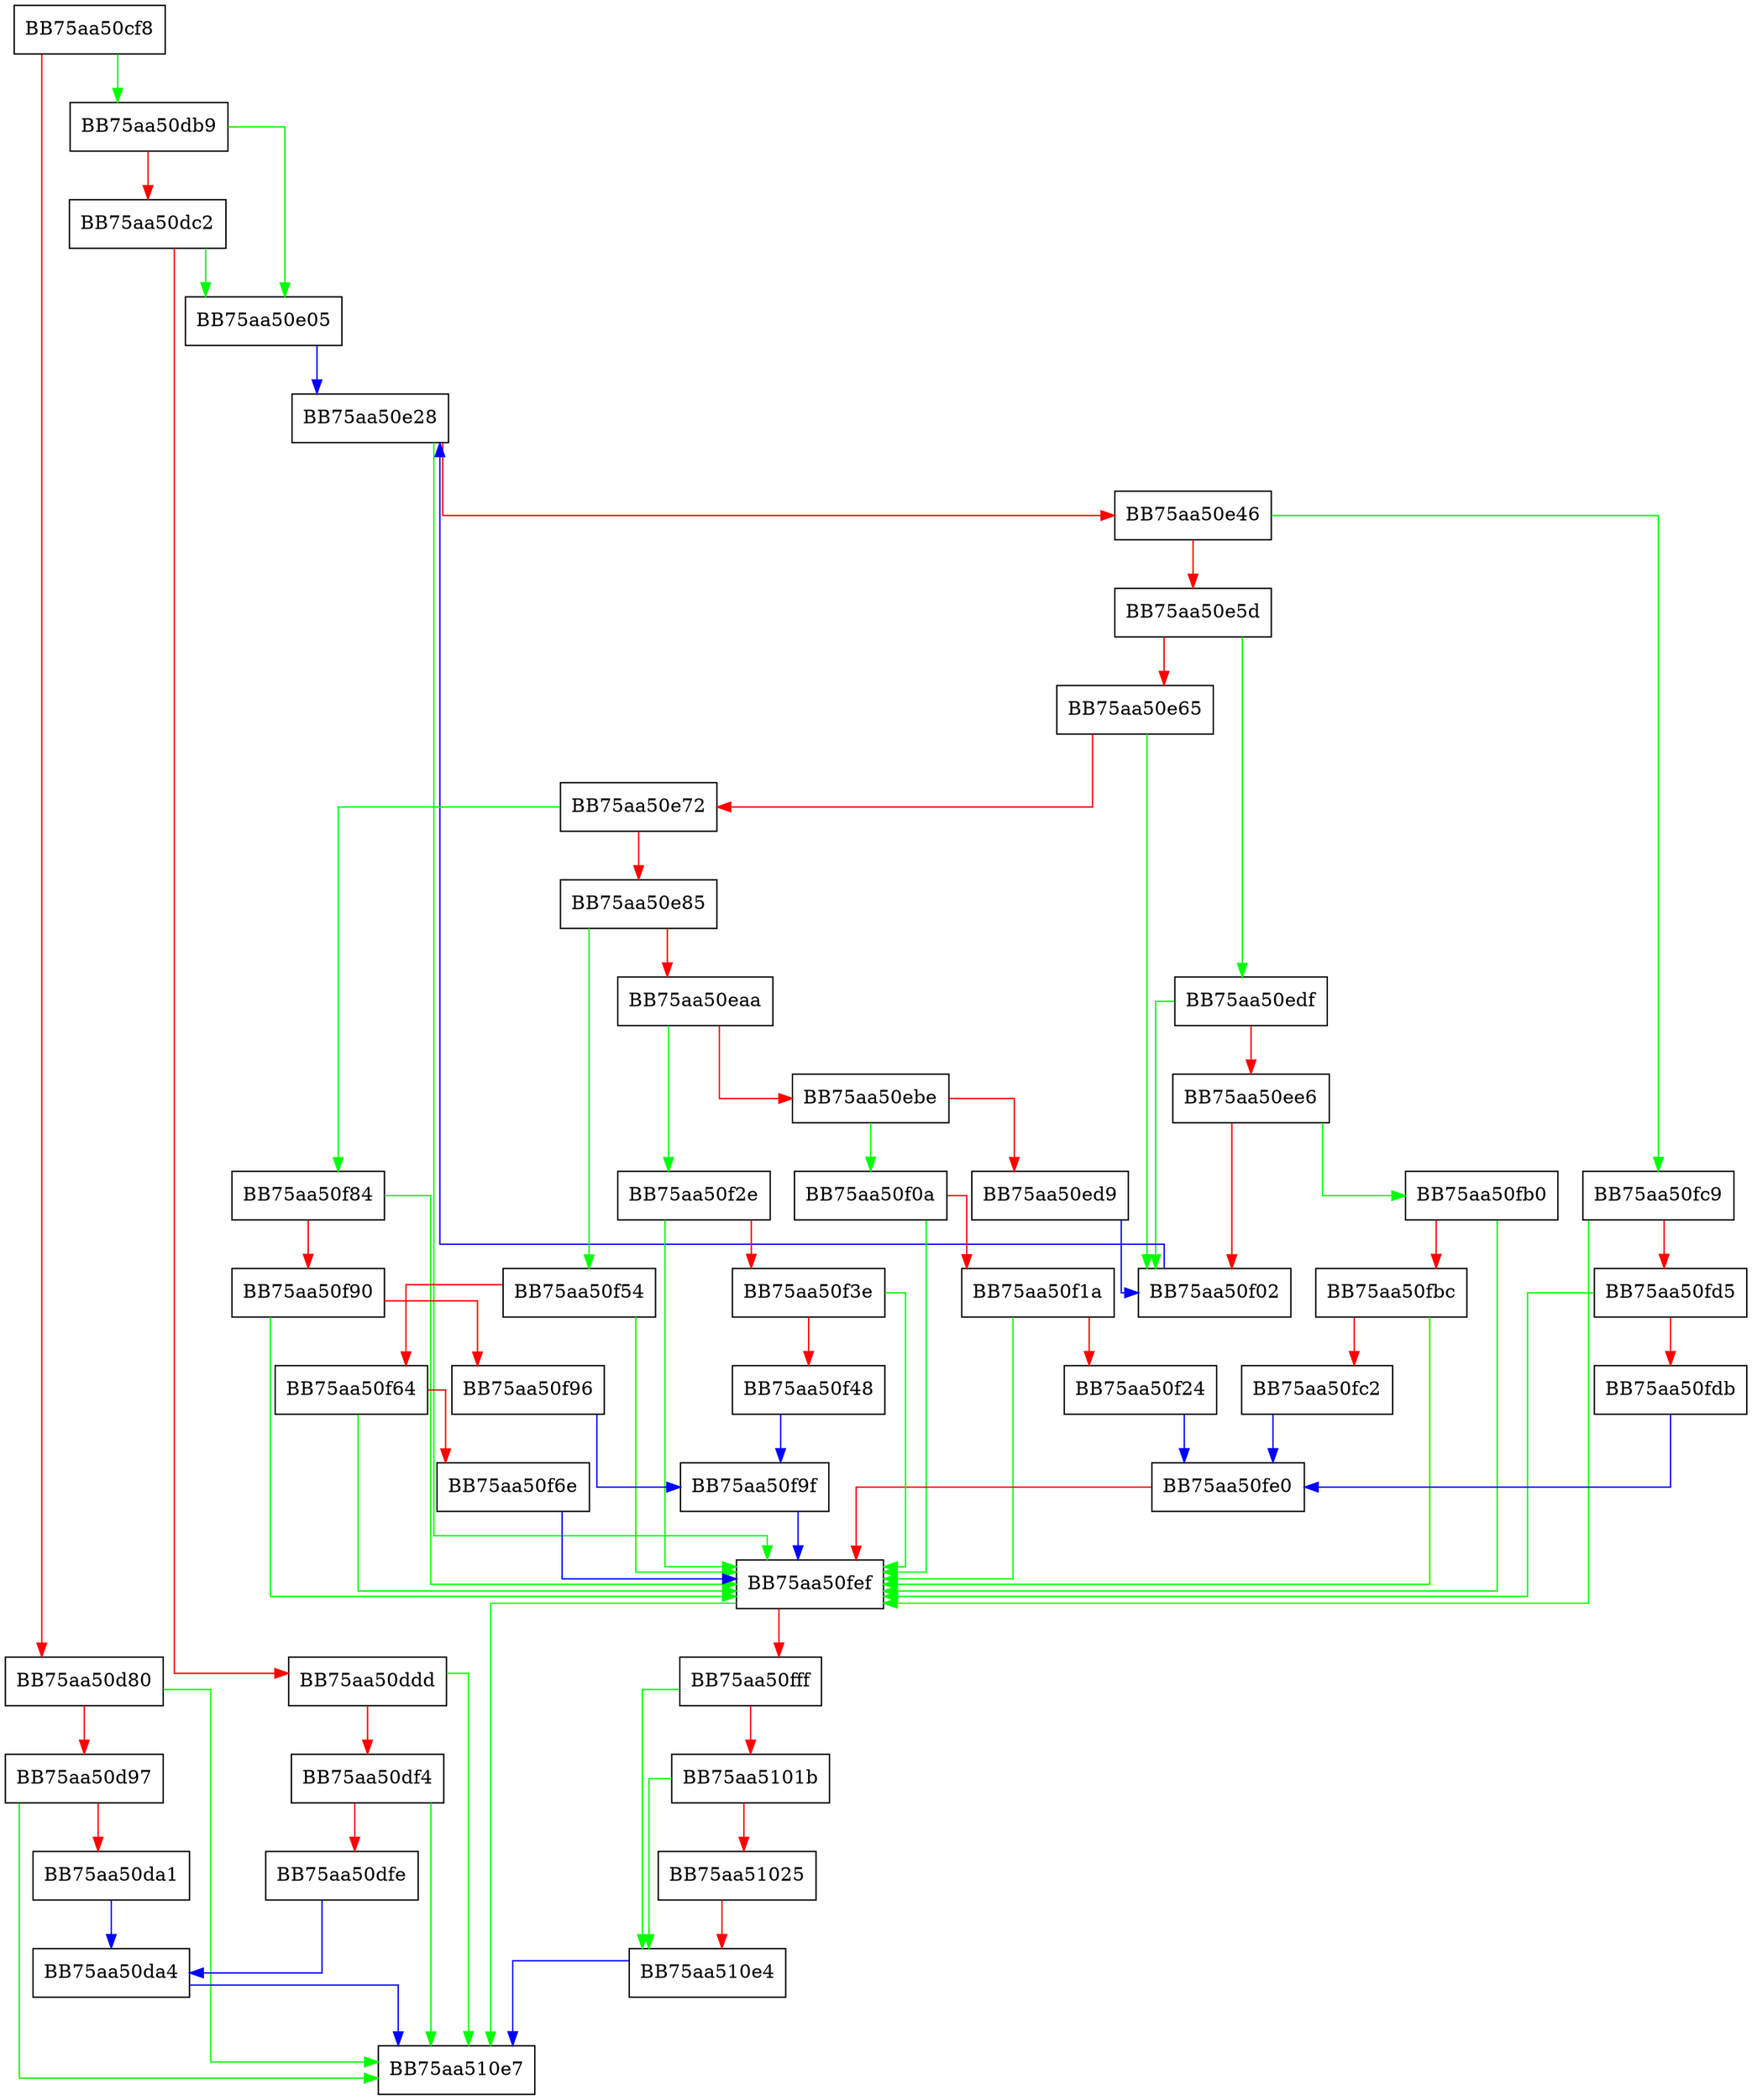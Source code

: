 digraph GenerateSeedForControlInfo {
  node [shape="box"];
  graph [splines=ortho];
  BB75aa50cf8 -> BB75aa50db9 [color="green"];
  BB75aa50cf8 -> BB75aa50d80 [color="red"];
  BB75aa50d80 -> BB75aa510e7 [color="green"];
  BB75aa50d80 -> BB75aa50d97 [color="red"];
  BB75aa50d97 -> BB75aa510e7 [color="green"];
  BB75aa50d97 -> BB75aa50da1 [color="red"];
  BB75aa50da1 -> BB75aa50da4 [color="blue"];
  BB75aa50da4 -> BB75aa510e7 [color="blue"];
  BB75aa50db9 -> BB75aa50e05 [color="green"];
  BB75aa50db9 -> BB75aa50dc2 [color="red"];
  BB75aa50dc2 -> BB75aa50e05 [color="green"];
  BB75aa50dc2 -> BB75aa50ddd [color="red"];
  BB75aa50ddd -> BB75aa510e7 [color="green"];
  BB75aa50ddd -> BB75aa50df4 [color="red"];
  BB75aa50df4 -> BB75aa510e7 [color="green"];
  BB75aa50df4 -> BB75aa50dfe [color="red"];
  BB75aa50dfe -> BB75aa50da4 [color="blue"];
  BB75aa50e05 -> BB75aa50e28 [color="blue"];
  BB75aa50e28 -> BB75aa50fef [color="green"];
  BB75aa50e28 -> BB75aa50e46 [color="red"];
  BB75aa50e46 -> BB75aa50fc9 [color="green"];
  BB75aa50e46 -> BB75aa50e5d [color="red"];
  BB75aa50e5d -> BB75aa50edf [color="green"];
  BB75aa50e5d -> BB75aa50e65 [color="red"];
  BB75aa50e65 -> BB75aa50f02 [color="green"];
  BB75aa50e65 -> BB75aa50e72 [color="red"];
  BB75aa50e72 -> BB75aa50f84 [color="green"];
  BB75aa50e72 -> BB75aa50e85 [color="red"];
  BB75aa50e85 -> BB75aa50f54 [color="green"];
  BB75aa50e85 -> BB75aa50eaa [color="red"];
  BB75aa50eaa -> BB75aa50f2e [color="green"];
  BB75aa50eaa -> BB75aa50ebe [color="red"];
  BB75aa50ebe -> BB75aa50f0a [color="green"];
  BB75aa50ebe -> BB75aa50ed9 [color="red"];
  BB75aa50ed9 -> BB75aa50f02 [color="blue"];
  BB75aa50edf -> BB75aa50f02 [color="green"];
  BB75aa50edf -> BB75aa50ee6 [color="red"];
  BB75aa50ee6 -> BB75aa50fb0 [color="green"];
  BB75aa50ee6 -> BB75aa50f02 [color="red"];
  BB75aa50f02 -> BB75aa50e28 [color="blue"];
  BB75aa50f0a -> BB75aa50fef [color="green"];
  BB75aa50f0a -> BB75aa50f1a [color="red"];
  BB75aa50f1a -> BB75aa50fef [color="green"];
  BB75aa50f1a -> BB75aa50f24 [color="red"];
  BB75aa50f24 -> BB75aa50fe0 [color="blue"];
  BB75aa50f2e -> BB75aa50fef [color="green"];
  BB75aa50f2e -> BB75aa50f3e [color="red"];
  BB75aa50f3e -> BB75aa50fef [color="green"];
  BB75aa50f3e -> BB75aa50f48 [color="red"];
  BB75aa50f48 -> BB75aa50f9f [color="blue"];
  BB75aa50f54 -> BB75aa50fef [color="green"];
  BB75aa50f54 -> BB75aa50f64 [color="red"];
  BB75aa50f64 -> BB75aa50fef [color="green"];
  BB75aa50f64 -> BB75aa50f6e [color="red"];
  BB75aa50f6e -> BB75aa50fef [color="blue"];
  BB75aa50f84 -> BB75aa50fef [color="green"];
  BB75aa50f84 -> BB75aa50f90 [color="red"];
  BB75aa50f90 -> BB75aa50fef [color="green"];
  BB75aa50f90 -> BB75aa50f96 [color="red"];
  BB75aa50f96 -> BB75aa50f9f [color="blue"];
  BB75aa50f9f -> BB75aa50fef [color="blue"];
  BB75aa50fb0 -> BB75aa50fef [color="green"];
  BB75aa50fb0 -> BB75aa50fbc [color="red"];
  BB75aa50fbc -> BB75aa50fef [color="green"];
  BB75aa50fbc -> BB75aa50fc2 [color="red"];
  BB75aa50fc2 -> BB75aa50fe0 [color="blue"];
  BB75aa50fc9 -> BB75aa50fef [color="green"];
  BB75aa50fc9 -> BB75aa50fd5 [color="red"];
  BB75aa50fd5 -> BB75aa50fef [color="green"];
  BB75aa50fd5 -> BB75aa50fdb [color="red"];
  BB75aa50fdb -> BB75aa50fe0 [color="blue"];
  BB75aa50fe0 -> BB75aa50fef [color="red"];
  BB75aa50fef -> BB75aa510e7 [color="green"];
  BB75aa50fef -> BB75aa50fff [color="red"];
  BB75aa50fff -> BB75aa510e4 [color="green"];
  BB75aa50fff -> BB75aa5101b [color="red"];
  BB75aa5101b -> BB75aa510e4 [color="green"];
  BB75aa5101b -> BB75aa51025 [color="red"];
  BB75aa51025 -> BB75aa510e4 [color="red"];
  BB75aa510e4 -> BB75aa510e7 [color="blue"];
}